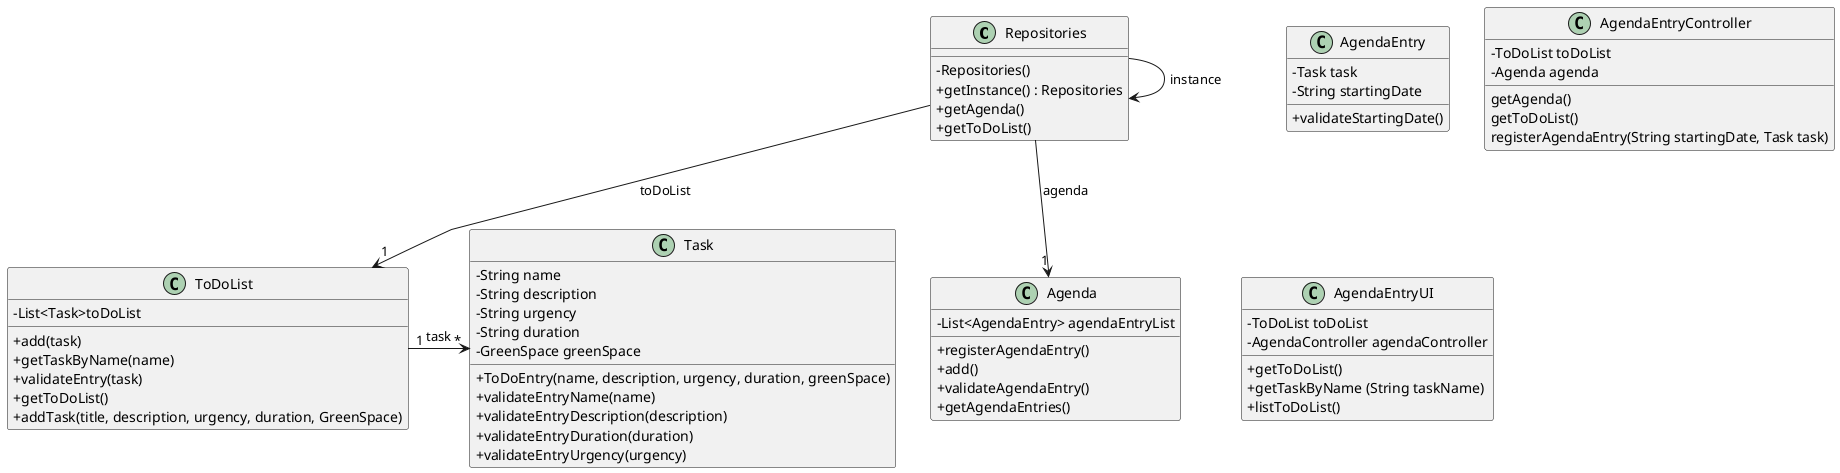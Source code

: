 @startuml
'skinparam monochrome true
skinparam packageStyle rectangle
skinparam shadowing false
skinparam linetype polyline
'skinparam linetype orto

skinparam classAttributeIconSize 0

'left to right direction
class Repositories {
    - Repositories()
    + getInstance() : Repositories
    + getAgenda()
    + getToDoList()
}
class ToDoList{
    -List<Task>toDoList
    +add(task)
    +getTaskByName(name)
    +validateEntry(task)
    +getToDoList()
    +addTask(title, description, urgency, duration, GreenSpace)
    }


class Task{
    -String name
    -String description
    -String urgency
    -String duration
    -GreenSpace greenSpace
    +ToDoEntry(name, description, urgency, duration, greenSpace)
    +validateEntryName(name)
    +validateEntryDescription(description)
    +validateEntryDuration(duration)
    +validateEntryUrgency(urgency)


}

class AgendaEntry{
-Task task
-String startingDate
+validateStartingDate()
}


class Agenda{
- List<AgendaEntry> agendaEntryList
+registerAgendaEntry()
+add()
+validateAgendaEntry()
+getAgendaEntries()
}


class AgendaEntryController{
-ToDoList toDoList
-Agenda agenda
getAgenda()
getToDoList()
registerAgendaEntry(String startingDate, Task task)
}

class AgendaEntryUI{
-ToDoList toDoList
-AgendaController agendaController
+getToDoList()
+getTaskByName (String taskName)
+listToDoList()
}

Repositories -> Repositories : instance

ToDoList "1"-> "*"Task : task

Repositories --> "1"ToDoList : toDoList

Repositories --> "1"Agenda : agenda





@enduml
